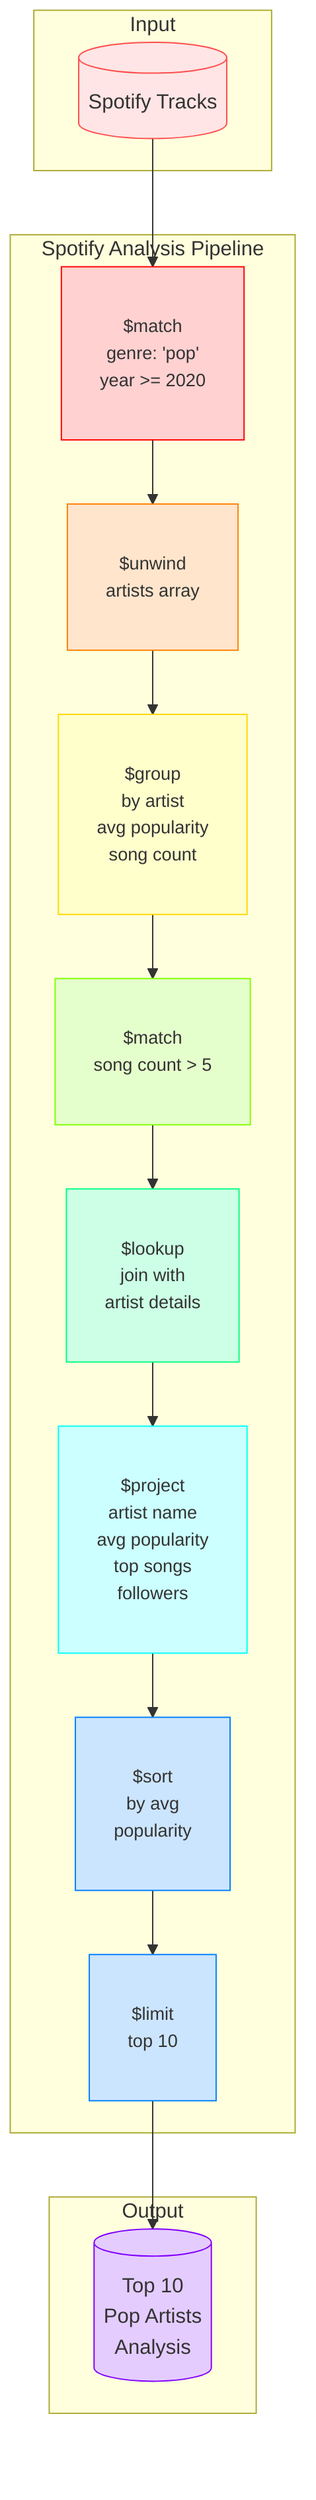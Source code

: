 flowchart TD
    subgraph Input
        tracks[(Spotify Tracks)]
    end

    subgraph Pipeline[Spotify Analysis Pipeline]
        direction TB
        m1["$match<br/>genre: 'pop'<br/>year >= 2020"]
        
        u["$unwind<br/>artists array"]
        
        g1["$group<br/>by artist<br/>avg popularity<br/>song count"]
        
        m2["$match<br/>song count > 5"]
        
        lu["$lookup<br/>join with<br/>artist details"]
        
        p["$project<br/>artist name<br/>avg popularity<br/>top songs<br/>followers"]
        
        s["$sort<br/>by avg<br/>popularity"]
        
        l["$limit<br/>top 10"]
    end

    subgraph Output
        result[("Top 10<br/>Pop Artists<br/>Analysis")]
    end

    tracks --> m1
    m1 --> u
    u --> g1
    g1 --> m2
    m2 --> lu
    lu --> p
    p --> s
    s --> l
    l --> result

    style tracks fill:#FFE5E5,stroke:#FF4D4D
    style m1 fill:#FFD1D1,stroke:#FF0000
    style u fill:#FFE5CC,stroke:#FF8000
    style g1 fill:#FFFFCC,stroke:#FFD700
    style m2 fill:#E5FFCC,stroke:#80FF00
    style lu fill:#CCFFE5,stroke:#00FF80
    style p fill:#CCFFFF,stroke:#00FFFF
    style s fill:#CCE5FF,stroke:#0080FF
    style l fill:#CCE5FF,stroke:#0080FF
    style result fill:#E5CCFF,stroke:#8000FF
    
    classDef pipelineStage font-size:14px,padding:10px
    class m1,u,g1,m2,lu,p,s,l pipelineStage